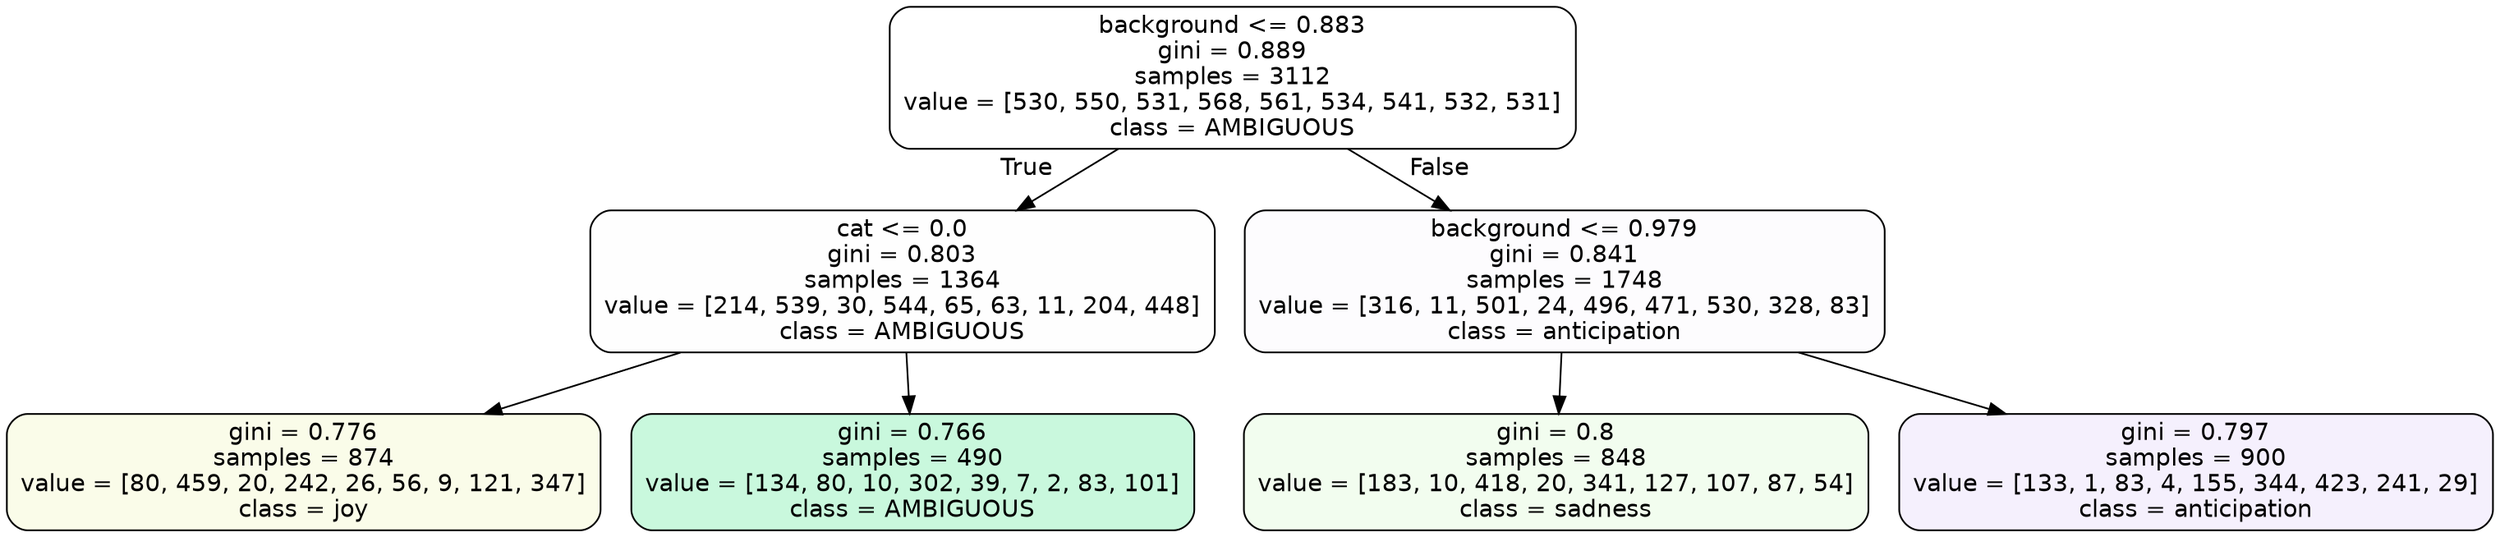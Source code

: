 digraph Tree {
node [shape=box, style="filled, rounded", color="black", fontname=helvetica] ;
edge [fontname=helvetica] ;
0 [label="background <= 0.883\ngini = 0.889\nsamples = 3112\nvalue = [530, 550, 531, 568, 561, 534, 541, 532, 531]\nclass = AMBIGUOUS", fillcolor="#39e58100"] ;
1 [label="cat <= 0.0\ngini = 0.803\nsamples = 1364\nvalue = [214, 539, 30, 544, 65, 63, 11, 204, 448]\nclass = AMBIGUOUS", fillcolor="#39e58101"] ;
0 -> 1 [labeldistance=2.5, labelangle=45, headlabel="True"] ;
2 [label="gini = 0.776\nsamples = 874\nvalue = [80, 459, 20, 242, 26, 56, 9, 121, 347]\nclass = joy", fillcolor="#d7e5391c"] ;
1 -> 2 ;
3 [label="gini = 0.766\nsamples = 490\nvalue = [134, 80, 10, 302, 39, 7, 2, 83, 101]\nclass = AMBIGUOUS", fillcolor="#39e58145"] ;
1 -> 3 ;
4 [label="background <= 0.979\ngini = 0.841\nsamples = 1748\nvalue = [316, 11, 501, 24, 496, 471, 530, 328, 83]\nclass = anticipation", fillcolor="#8139e503"] ;
0 -> 4 [labeldistance=2.5, labelangle=-45, headlabel="False"] ;
5 [label="gini = 0.8\nsamples = 848\nvalue = [183, 10, 418, 20, 341, 127, 107, 87, 54]\nclass = sadness", fillcolor="#64e53914"] ;
4 -> 5 ;
6 [label="gini = 0.797\nsamples = 900\nvalue = [133, 1, 83, 4, 155, 344, 423, 241, 29]\nclass = anticipation", fillcolor="#8139e513"] ;
4 -> 6 ;
}